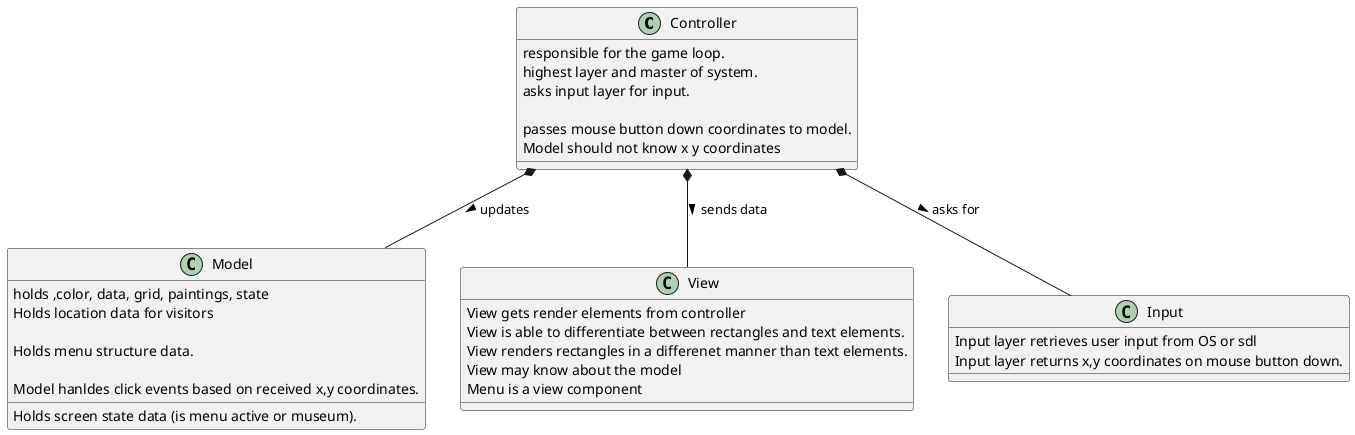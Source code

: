 @startuml
class Controller{
    responsible for the game loop.
    highest layer and master of system.
    asks input layer for input.

    passes mouse button down coordinates to model.
    Model should not know x y coordinates
}

class Model{
    holds ,color, data, grid, paintings, state
    Holds location data for visitors

    Holds menu structure data.
    Holds screen state data (is menu active or museum).

    Model hanldes click events based on received x,y coordinates.
}

class View{
    View gets render elements from controller
    View is able to differentiate between rectangles and text elements.
    View renders rectangles in a differenet manner than text elements.
    View may know about the model
    Menu is a view component
}

class Input{
    Input layer retrieves user input from OS or sdl
    Input layer returns x,y coordinates on mouse button down.

}

Controller *-- Model : updates > 
Controller *-- View : sends data >
Controller *-- Input : asks for >

@enduml
